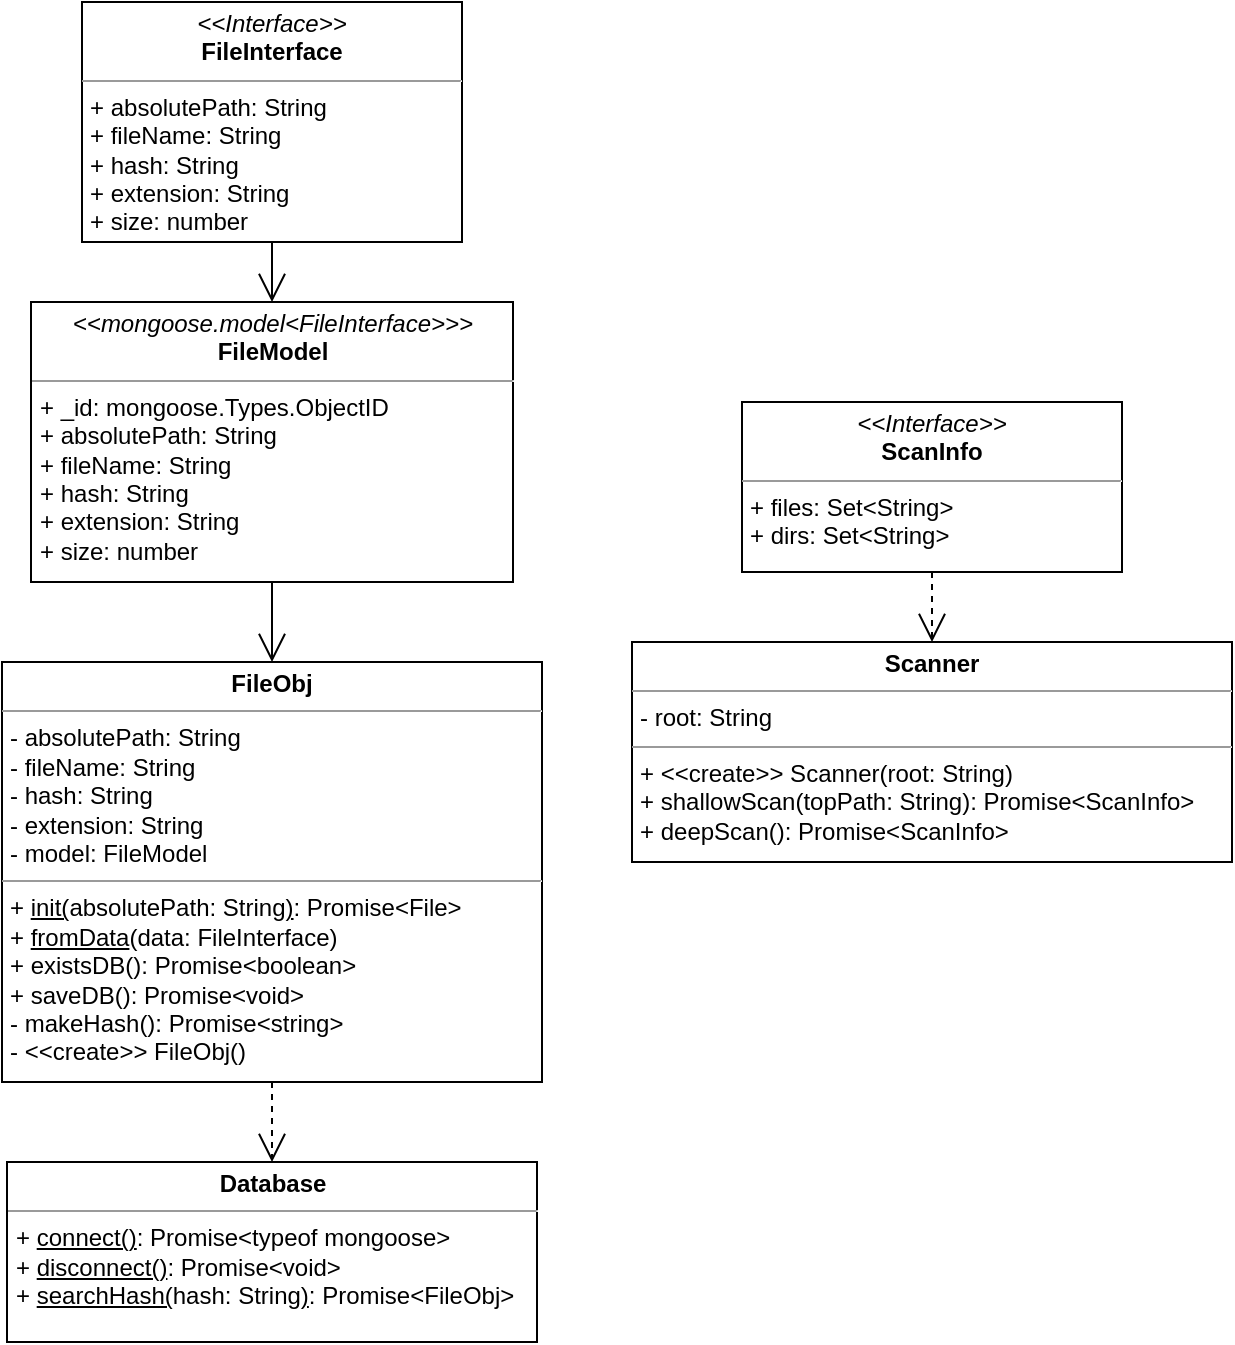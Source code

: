 <mxfile version="16.5.1" type="device"><diagram id="C5RBs43oDa-KdzZeNtuy" name="Page-1"><mxGraphModel dx="507" dy="782" grid="1" gridSize="10" guides="1" tooltips="1" connect="1" arrows="1" fold="1" page="1" pageScale="1" pageWidth="827" pageHeight="1169" math="0" shadow="0"><root><mxCell id="WIyWlLk6GJQsqaUBKTNV-0"/><mxCell id="WIyWlLk6GJQsqaUBKTNV-1" parent="WIyWlLk6GJQsqaUBKTNV-0"/><mxCell id="SsqR1pOIQ0UeskhChGYM-8" value="&lt;p style=&quot;margin: 0px ; margin-top: 4px ; text-align: center&quot;&gt;&lt;b&gt;FileObj&lt;/b&gt;&lt;/p&gt;&lt;hr size=&quot;1&quot;&gt;&lt;p style=&quot;margin: 0px ; margin-left: 4px&quot;&gt;- absolutePath: String&lt;br&gt;- fileName: String&lt;/p&gt;&lt;p style=&quot;margin: 0px ; margin-left: 4px&quot;&gt;- hash: String&lt;/p&gt;&lt;p style=&quot;margin: 0px ; margin-left: 4px&quot;&gt;- extension: String&lt;/p&gt;&lt;p style=&quot;margin: 0px ; margin-left: 4px&quot;&gt;- model: FileModel&lt;/p&gt;&lt;hr size=&quot;1&quot;&gt;&lt;p style=&quot;margin: 0px ; margin-left: 4px&quot;&gt;&lt;span&gt;+ &lt;/span&gt;&lt;u&gt;init(&lt;/u&gt;&lt;span&gt;absolutePath: String&lt;/span&gt;&lt;u&gt;)&lt;/u&gt;&lt;span&gt;: Promise&amp;lt;File&amp;gt;&lt;/span&gt;&lt;br&gt;&lt;/p&gt;&lt;p style=&quot;margin: 0px ; margin-left: 4px&quot;&gt;+ &lt;u&gt;fromData&lt;/u&gt;(data: FileInterface)&lt;/p&gt;&lt;p style=&quot;margin: 0px ; margin-left: 4px&quot;&gt;+ existsDB(): Promise&amp;lt;boolean&amp;gt;&lt;/p&gt;&lt;p style=&quot;margin: 0px ; margin-left: 4px&quot;&gt;+ saveDB(): Promise&amp;lt;void&amp;gt;&lt;/p&gt;&lt;p style=&quot;margin: 0px 0px 0px 4px&quot;&gt;- makeHash(): Promise&amp;lt;string&amp;gt;&lt;/p&gt;&lt;p style=&quot;margin: 0px 0px 0px 4px&quot;&gt;- &amp;lt;&amp;lt;create&amp;gt;&amp;gt; FileObj()&lt;/p&gt;&lt;div&gt;&lt;br&gt;&lt;/div&gt;&lt;p style=&quot;margin: 0px ; margin-left: 4px&quot;&gt;&lt;br&gt;&lt;/p&gt;" style="verticalAlign=top;align=left;overflow=fill;fontSize=12;fontFamily=Helvetica;html=1;" parent="WIyWlLk6GJQsqaUBKTNV-1" vertex="1"><mxGeometry x="110" y="450" width="270" height="210" as="geometry"/></mxCell><mxCell id="SsqR1pOIQ0UeskhChGYM-9" value="&lt;p style=&quot;margin: 0px ; margin-top: 4px ; text-align: center&quot;&gt;&lt;i&gt;&amp;lt;&amp;lt;mongoose.model&amp;lt;FileInterface&amp;gt;&amp;gt;&amp;gt;&lt;/i&gt;&lt;br&gt;&lt;b&gt;FileModel&lt;/b&gt;&lt;/p&gt;&lt;hr size=&quot;1&quot;&gt;&lt;p style=&quot;margin: 0px ; margin-left: 4px&quot;&gt;+ _id: mongoose.Types.ObjectID&lt;/p&gt;&lt;p style=&quot;margin: 0px ; margin-left: 4px&quot;&gt;+ absolutePath: String&lt;/p&gt;&lt;p style=&quot;margin: 0px ; margin-left: 4px&quot;&gt;+ fileName: String&lt;br&gt;+ hash: String&lt;/p&gt;&lt;p style=&quot;margin: 0px ; margin-left: 4px&quot;&gt;+ extension: String&lt;/p&gt;&lt;p style=&quot;margin: 0px ; margin-left: 4px&quot;&gt;+ size: number&lt;/p&gt;" style="verticalAlign=top;align=left;overflow=fill;fontSize=12;fontFamily=Helvetica;html=1;" parent="WIyWlLk6GJQsqaUBKTNV-1" vertex="1"><mxGeometry x="124.5" y="270" width="241" height="140" as="geometry"/></mxCell><mxCell id="SsqR1pOIQ0UeskhChGYM-11" value="&lt;p style=&quot;margin: 0px ; margin-top: 4px ; text-align: center&quot;&gt;&lt;i&gt;&amp;lt;&amp;lt;Interface&amp;gt;&amp;gt;&lt;/i&gt;&lt;br&gt;&lt;b&gt;FileInterface&lt;/b&gt;&lt;/p&gt;&lt;hr size=&quot;1&quot;&gt;&lt;p style=&quot;margin: 0px ; margin-left: 4px&quot;&gt;+ absolutePath: String&lt;br&gt;+ fileName: String&lt;/p&gt;&lt;p style=&quot;margin: 0px 0px 0px 4px&quot;&gt;+ hash: String&lt;/p&gt;&lt;p style=&quot;margin: 0px 0px 0px 4px&quot;&gt;+ extension: String&lt;/p&gt;&lt;p style=&quot;margin: 0px 0px 0px 4px&quot;&gt;+ size: number&lt;/p&gt;&lt;p style=&quot;margin: 0px 0px 0px 4px&quot;&gt;&lt;br&gt;&lt;/p&gt;" style="verticalAlign=top;align=left;overflow=fill;fontSize=12;fontFamily=Helvetica;html=1;" parent="WIyWlLk6GJQsqaUBKTNV-1" vertex="1"><mxGeometry x="150" y="120" width="190" height="120" as="geometry"/></mxCell><mxCell id="SsqR1pOIQ0UeskhChGYM-12" value="" style="endArrow=open;endFill=1;endSize=12;html=1;rounded=0;exitX=0.5;exitY=1;exitDx=0;exitDy=0;entryX=0.5;entryY=0;entryDx=0;entryDy=0;" parent="WIyWlLk6GJQsqaUBKTNV-1" source="SsqR1pOIQ0UeskhChGYM-11" target="SsqR1pOIQ0UeskhChGYM-9" edge="1"><mxGeometry width="160" relative="1" as="geometry"><mxPoint x="171" y="480" as="sourcePoint"/><mxPoint x="331" y="480" as="targetPoint"/></mxGeometry></mxCell><mxCell id="SsqR1pOIQ0UeskhChGYM-13" value="" style="endArrow=open;endFill=1;endSize=12;html=1;rounded=0;exitX=0.5;exitY=1;exitDx=0;exitDy=0;entryX=0.5;entryY=0;entryDx=0;entryDy=0;" parent="WIyWlLk6GJQsqaUBKTNV-1" source="SsqR1pOIQ0UeskhChGYM-9" target="SsqR1pOIQ0UeskhChGYM-8" edge="1"><mxGeometry width="160" relative="1" as="geometry"><mxPoint x="171" y="480" as="sourcePoint"/><mxPoint x="331" y="480" as="targetPoint"/></mxGeometry></mxCell><mxCell id="s2cztho2mxfMsoQBV_76-0" value="&lt;p style=&quot;margin: 0px ; margin-top: 4px ; text-align: center&quot;&gt;&lt;b&gt;Database&lt;/b&gt;&lt;/p&gt;&lt;hr size=&quot;1&quot;&gt;&lt;p style=&quot;margin: 0px ; margin-left: 4px&quot;&gt;&lt;span&gt;+ &lt;u&gt;connect()&lt;/u&gt;: Promise&amp;lt;typeof mongoose&amp;gt;&lt;/span&gt;&lt;br&gt;&lt;/p&gt;&lt;p style=&quot;margin: 0px ; margin-left: 4px&quot;&gt;+ &lt;u&gt;disconnect()&lt;/u&gt;: Promise&amp;lt;void&amp;gt;&lt;/p&gt;&lt;p style=&quot;margin: 0px ; margin-left: 4px&quot;&gt;+ &lt;u&gt;searchHash(&lt;/u&gt;hash: String&lt;u&gt;)&lt;/u&gt;: Promise&amp;lt;FileObj&amp;gt;&lt;/p&gt;" style="verticalAlign=top;align=left;overflow=fill;fontSize=12;fontFamily=Helvetica;html=1;" parent="WIyWlLk6GJQsqaUBKTNV-1" vertex="1"><mxGeometry x="112.5" y="700" width="265" height="90" as="geometry"/></mxCell><mxCell id="s2cztho2mxfMsoQBV_76-3" value="" style="endArrow=open;endFill=1;endSize=12;html=1;rounded=0;exitX=0.5;exitY=1;exitDx=0;exitDy=0;entryX=0.5;entryY=0;entryDx=0;entryDy=0;dashed=1;" parent="WIyWlLk6GJQsqaUBKTNV-1" source="SsqR1pOIQ0UeskhChGYM-8" target="s2cztho2mxfMsoQBV_76-0" edge="1"><mxGeometry width="160" relative="1" as="geometry"><mxPoint x="450" y="650" as="sourcePoint"/><mxPoint x="610" y="650" as="targetPoint"/></mxGeometry></mxCell><mxCell id="C23L8D-0xadUBnaqSDZa-0" value="&lt;p style=&quot;margin: 0px ; margin-top: 4px ; text-align: center&quot;&gt;&lt;b&gt;Scanner&lt;/b&gt;&lt;/p&gt;&lt;hr size=&quot;1&quot;&gt;&lt;p style=&quot;margin: 0px ; margin-left: 4px&quot;&gt;- root: String&lt;br&gt;&lt;/p&gt;&lt;hr size=&quot;1&quot;&gt;&lt;p style=&quot;margin: 0px ; margin-left: 4px&quot;&gt;+ &amp;lt;&amp;lt;create&amp;gt;&amp;gt; Scanner(root: String)&lt;br&gt;+ shallowScan(topPath: String): Promise&amp;lt;ScanInfo&amp;gt;&lt;/p&gt;&lt;p style=&quot;margin: 0px ; margin-left: 4px&quot;&gt;+ deepScan(): Promise&amp;lt;ScanInfo&amp;gt;&lt;/p&gt;" style="verticalAlign=top;align=left;overflow=fill;fontSize=12;fontFamily=Helvetica;html=1;" parent="WIyWlLk6GJQsqaUBKTNV-1" vertex="1"><mxGeometry x="425" y="440" width="300" height="110" as="geometry"/></mxCell><mxCell id="C23L8D-0xadUBnaqSDZa-1" value="&lt;p style=&quot;margin: 0px ; margin-top: 4px ; text-align: center&quot;&gt;&lt;i&gt;&amp;lt;&amp;lt;Interface&amp;gt;&amp;gt;&lt;/i&gt;&lt;br&gt;&lt;b&gt;ScanInfo&lt;/b&gt;&lt;/p&gt;&lt;hr size=&quot;1&quot;&gt;&lt;p style=&quot;margin: 0px ; margin-left: 4px&quot;&gt;+ files: Set&amp;lt;String&amp;gt;&lt;br&gt;&lt;/p&gt;&lt;p style=&quot;margin: 0px ; margin-left: 4px&quot;&gt;+ dirs: Set&amp;lt;String&amp;gt;&lt;/p&gt;&lt;p style=&quot;margin: 0px ; margin-left: 4px&quot;&gt;&lt;br&gt;&lt;/p&gt;&lt;p style=&quot;margin: 0px ; margin-left: 4px&quot;&gt;&lt;br&gt;&lt;/p&gt;&lt;p style=&quot;margin: 0px ; margin-left: 4px&quot;&gt;&lt;br&gt;&lt;/p&gt;" style="verticalAlign=top;align=left;overflow=fill;fontSize=12;fontFamily=Helvetica;html=1;" parent="WIyWlLk6GJQsqaUBKTNV-1" vertex="1"><mxGeometry x="480" y="320" width="190" height="85" as="geometry"/></mxCell><mxCell id="C23L8D-0xadUBnaqSDZa-2" value="" style="endArrow=open;endSize=12;dashed=1;html=1;rounded=0;exitX=0.5;exitY=1;exitDx=0;exitDy=0;entryX=0.5;entryY=0;entryDx=0;entryDy=0;" parent="WIyWlLk6GJQsqaUBKTNV-1" source="C23L8D-0xadUBnaqSDZa-1" target="C23L8D-0xadUBnaqSDZa-0" edge="1"><mxGeometry width="160" relative="1" as="geometry"><mxPoint x="480" y="400" as="sourcePoint"/><mxPoint x="640" y="400" as="targetPoint"/></mxGeometry></mxCell></root></mxGraphModel></diagram></mxfile>